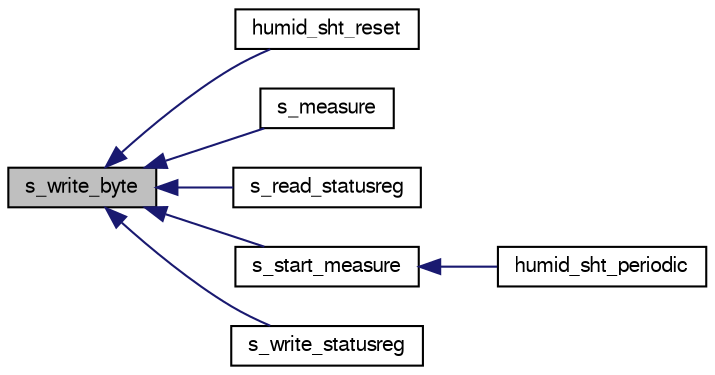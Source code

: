 digraph "s_write_byte"
{
  edge [fontname="FreeSans",fontsize="10",labelfontname="FreeSans",labelfontsize="10"];
  node [fontname="FreeSans",fontsize="10",shape=record];
  rankdir="LR";
  Node1 [label="s_write_byte",height=0.2,width=0.4,color="black", fillcolor="grey75", style="filled", fontcolor="black"];
  Node1 -> Node2 [dir="back",color="midnightblue",fontsize="10",style="solid",fontname="FreeSans"];
  Node2 [label="humid_sht_reset",height=0.2,width=0.4,color="black", fillcolor="white", style="filled",URL="$humid__sht_8c.html#ae0feab9236f310949fc0983bab5a0cce"];
  Node1 -> Node3 [dir="back",color="midnightblue",fontsize="10",style="solid",fontname="FreeSans"];
  Node3 [label="s_measure",height=0.2,width=0.4,color="black", fillcolor="white", style="filled",URL="$humid__sht_8c.html#a0f5c282289678921be787215d98cb3aa"];
  Node1 -> Node4 [dir="back",color="midnightblue",fontsize="10",style="solid",fontname="FreeSans"];
  Node4 [label="s_read_statusreg",height=0.2,width=0.4,color="black", fillcolor="white", style="filled",URL="$humid__sht_8c.html#a57aae5c3f490c30fbdd5f7970e928a45"];
  Node1 -> Node5 [dir="back",color="midnightblue",fontsize="10",style="solid",fontname="FreeSans"];
  Node5 [label="s_start_measure",height=0.2,width=0.4,color="black", fillcolor="white", style="filled",URL="$humid__sht_8c.html#a3686df6b67e42437c8a8e221f2e9630f"];
  Node5 -> Node6 [dir="back",color="midnightblue",fontsize="10",style="solid",fontname="FreeSans"];
  Node6 [label="humid_sht_periodic",height=0.2,width=0.4,color="black", fillcolor="white", style="filled",URL="$humid__sht_8h.html#ad715aaca3766d169ac2ea69bd0ead2d7"];
  Node1 -> Node7 [dir="back",color="midnightblue",fontsize="10",style="solid",fontname="FreeSans"];
  Node7 [label="s_write_statusreg",height=0.2,width=0.4,color="black", fillcolor="white", style="filled",URL="$humid__sht_8c.html#ad70aa5e85ee5cc737acec83166f3ef10"];
}
